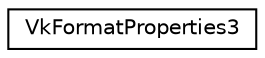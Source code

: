 digraph "Graphical Class Hierarchy"
{
 // LATEX_PDF_SIZE
  edge [fontname="Helvetica",fontsize="10",labelfontname="Helvetica",labelfontsize="10"];
  node [fontname="Helvetica",fontsize="10",shape=record];
  rankdir="LR";
  Node0 [label="VkFormatProperties3",height=0.2,width=0.4,color="black", fillcolor="white", style="filled",URL="$structVkFormatProperties3.html",tooltip=" "];
}
